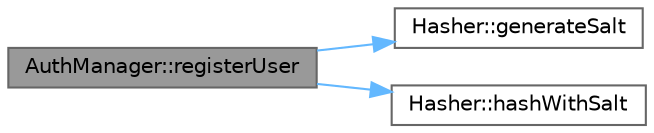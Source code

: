 digraph "AuthManager::registerUser"
{
 // LATEX_PDF_SIZE
  bgcolor="transparent";
  edge [fontname=Helvetica,fontsize=10,labelfontname=Helvetica,labelfontsize=10];
  node [fontname=Helvetica,fontsize=10,shape=box,height=0.2,width=0.4];
  rankdir="LR";
  Node1 [id="Node000001",label="AuthManager::registerUser",height=0.2,width=0.4,color="gray40", fillcolor="grey60", style="filled", fontcolor="black",tooltip="Đăng ký người dùng mới."];
  Node1 -> Node2 [id="edge1_Node000001_Node000002",color="steelblue1",style="solid",tooltip=" "];
  Node2 [id="Node000002",label="Hasher::generateSalt",height=0.2,width=0.4,color="grey40", fillcolor="white", style="filled",URL="$class_hasher.html#a6816ae366f985a83de0a0f9d9e728f92",tooltip="Tạo salt ngẫu nhiên."];
  Node1 -> Node3 [id="edge2_Node000001_Node000003",color="steelblue1",style="solid",tooltip=" "];
  Node3 [id="Node000003",label="Hasher::hashWithSalt",height=0.2,width=0.4,color="grey40", fillcolor="white", style="filled",URL="$class_hasher.html#a5726bf416c887088e25fadab2aab5b20",tooltip="Băm mật khẩu với thuật toán SHA-256 tùy chỉnh."];
}
